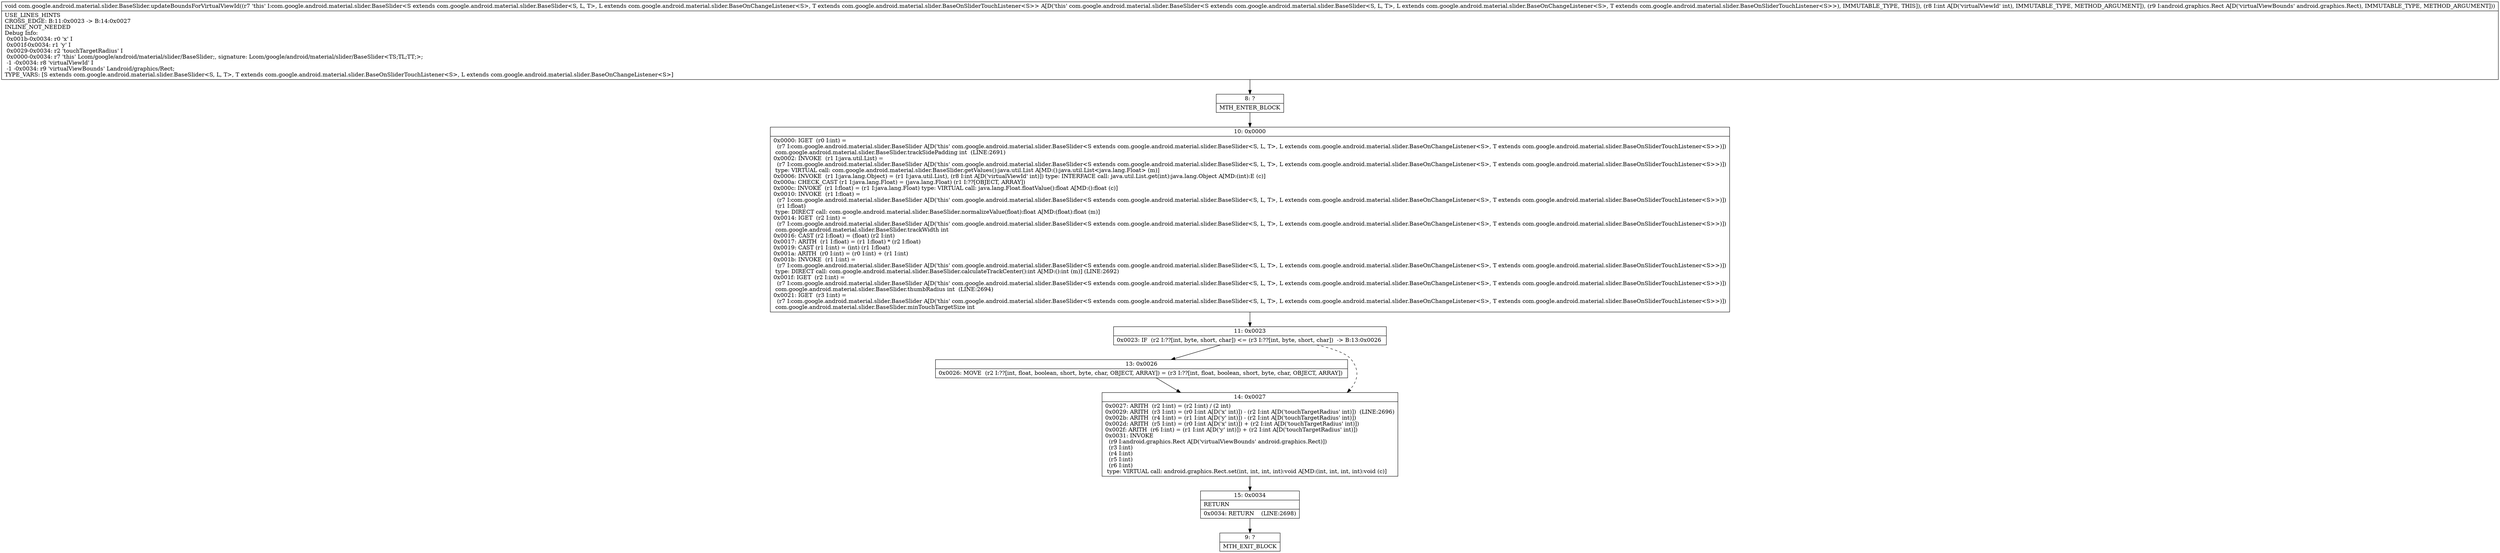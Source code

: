 digraph "CFG forcom.google.android.material.slider.BaseSlider.updateBoundsForVirtualViewId(ILandroid\/graphics\/Rect;)V" {
Node_8 [shape=record,label="{8\:\ ?|MTH_ENTER_BLOCK\l}"];
Node_10 [shape=record,label="{10\:\ 0x0000|0x0000: IGET  (r0 I:int) = \l  (r7 I:com.google.android.material.slider.BaseSlider A[D('this' com.google.android.material.slider.BaseSlider\<S extends com.google.android.material.slider.BaseSlider\<S, L, T\>, L extends com.google.android.material.slider.BaseOnChangeListener\<S\>, T extends com.google.android.material.slider.BaseOnSliderTouchListener\<S\>\>)])\l com.google.android.material.slider.BaseSlider.trackSidePadding int  (LINE:2691)\l0x0002: INVOKE  (r1 I:java.util.List) = \l  (r7 I:com.google.android.material.slider.BaseSlider A[D('this' com.google.android.material.slider.BaseSlider\<S extends com.google.android.material.slider.BaseSlider\<S, L, T\>, L extends com.google.android.material.slider.BaseOnChangeListener\<S\>, T extends com.google.android.material.slider.BaseOnSliderTouchListener\<S\>\>)])\l type: VIRTUAL call: com.google.android.material.slider.BaseSlider.getValues():java.util.List A[MD:():java.util.List\<java.lang.Float\> (m)]\l0x0006: INVOKE  (r1 I:java.lang.Object) = (r1 I:java.util.List), (r8 I:int A[D('virtualViewId' int)]) type: INTERFACE call: java.util.List.get(int):java.lang.Object A[MD:(int):E (c)]\l0x000a: CHECK_CAST (r1 I:java.lang.Float) = (java.lang.Float) (r1 I:??[OBJECT, ARRAY]) \l0x000c: INVOKE  (r1 I:float) = (r1 I:java.lang.Float) type: VIRTUAL call: java.lang.Float.floatValue():float A[MD:():float (c)]\l0x0010: INVOKE  (r1 I:float) = \l  (r7 I:com.google.android.material.slider.BaseSlider A[D('this' com.google.android.material.slider.BaseSlider\<S extends com.google.android.material.slider.BaseSlider\<S, L, T\>, L extends com.google.android.material.slider.BaseOnChangeListener\<S\>, T extends com.google.android.material.slider.BaseOnSliderTouchListener\<S\>\>)])\l  (r1 I:float)\l type: DIRECT call: com.google.android.material.slider.BaseSlider.normalizeValue(float):float A[MD:(float):float (m)]\l0x0014: IGET  (r2 I:int) = \l  (r7 I:com.google.android.material.slider.BaseSlider A[D('this' com.google.android.material.slider.BaseSlider\<S extends com.google.android.material.slider.BaseSlider\<S, L, T\>, L extends com.google.android.material.slider.BaseOnChangeListener\<S\>, T extends com.google.android.material.slider.BaseOnSliderTouchListener\<S\>\>)])\l com.google.android.material.slider.BaseSlider.trackWidth int \l0x0016: CAST (r2 I:float) = (float) (r2 I:int) \l0x0017: ARITH  (r1 I:float) = (r1 I:float) * (r2 I:float) \l0x0019: CAST (r1 I:int) = (int) (r1 I:float) \l0x001a: ARITH  (r0 I:int) = (r0 I:int) + (r1 I:int) \l0x001b: INVOKE  (r1 I:int) = \l  (r7 I:com.google.android.material.slider.BaseSlider A[D('this' com.google.android.material.slider.BaseSlider\<S extends com.google.android.material.slider.BaseSlider\<S, L, T\>, L extends com.google.android.material.slider.BaseOnChangeListener\<S\>, T extends com.google.android.material.slider.BaseOnSliderTouchListener\<S\>\>)])\l type: DIRECT call: com.google.android.material.slider.BaseSlider.calculateTrackCenter():int A[MD:():int (m)] (LINE:2692)\l0x001f: IGET  (r2 I:int) = \l  (r7 I:com.google.android.material.slider.BaseSlider A[D('this' com.google.android.material.slider.BaseSlider\<S extends com.google.android.material.slider.BaseSlider\<S, L, T\>, L extends com.google.android.material.slider.BaseOnChangeListener\<S\>, T extends com.google.android.material.slider.BaseOnSliderTouchListener\<S\>\>)])\l com.google.android.material.slider.BaseSlider.thumbRadius int  (LINE:2694)\l0x0021: IGET  (r3 I:int) = \l  (r7 I:com.google.android.material.slider.BaseSlider A[D('this' com.google.android.material.slider.BaseSlider\<S extends com.google.android.material.slider.BaseSlider\<S, L, T\>, L extends com.google.android.material.slider.BaseOnChangeListener\<S\>, T extends com.google.android.material.slider.BaseOnSliderTouchListener\<S\>\>)])\l com.google.android.material.slider.BaseSlider.minTouchTargetSize int \l}"];
Node_11 [shape=record,label="{11\:\ 0x0023|0x0023: IF  (r2 I:??[int, byte, short, char]) \<= (r3 I:??[int, byte, short, char])  \-\> B:13:0x0026 \l}"];
Node_13 [shape=record,label="{13\:\ 0x0026|0x0026: MOVE  (r2 I:??[int, float, boolean, short, byte, char, OBJECT, ARRAY]) = (r3 I:??[int, float, boolean, short, byte, char, OBJECT, ARRAY]) \l}"];
Node_14 [shape=record,label="{14\:\ 0x0027|0x0027: ARITH  (r2 I:int) = (r2 I:int) \/ (2 int) \l0x0029: ARITH  (r3 I:int) = (r0 I:int A[D('x' int)]) \- (r2 I:int A[D('touchTargetRadius' int)])  (LINE:2696)\l0x002b: ARITH  (r4 I:int) = (r1 I:int A[D('y' int)]) \- (r2 I:int A[D('touchTargetRadius' int)]) \l0x002d: ARITH  (r5 I:int) = (r0 I:int A[D('x' int)]) + (r2 I:int A[D('touchTargetRadius' int)]) \l0x002f: ARITH  (r6 I:int) = (r1 I:int A[D('y' int)]) + (r2 I:int A[D('touchTargetRadius' int)]) \l0x0031: INVOKE  \l  (r9 I:android.graphics.Rect A[D('virtualViewBounds' android.graphics.Rect)])\l  (r3 I:int)\l  (r4 I:int)\l  (r5 I:int)\l  (r6 I:int)\l type: VIRTUAL call: android.graphics.Rect.set(int, int, int, int):void A[MD:(int, int, int, int):void (c)]\l}"];
Node_15 [shape=record,label="{15\:\ 0x0034|RETURN\l|0x0034: RETURN    (LINE:2698)\l}"];
Node_9 [shape=record,label="{9\:\ ?|MTH_EXIT_BLOCK\l}"];
MethodNode[shape=record,label="{void com.google.android.material.slider.BaseSlider.updateBoundsForVirtualViewId((r7 'this' I:com.google.android.material.slider.BaseSlider\<S extends com.google.android.material.slider.BaseSlider\<S, L, T\>, L extends com.google.android.material.slider.BaseOnChangeListener\<S\>, T extends com.google.android.material.slider.BaseOnSliderTouchListener\<S\>\> A[D('this' com.google.android.material.slider.BaseSlider\<S extends com.google.android.material.slider.BaseSlider\<S, L, T\>, L extends com.google.android.material.slider.BaseOnChangeListener\<S\>, T extends com.google.android.material.slider.BaseOnSliderTouchListener\<S\>\>), IMMUTABLE_TYPE, THIS]), (r8 I:int A[D('virtualViewId' int), IMMUTABLE_TYPE, METHOD_ARGUMENT]), (r9 I:android.graphics.Rect A[D('virtualViewBounds' android.graphics.Rect), IMMUTABLE_TYPE, METHOD_ARGUMENT]))  | USE_LINES_HINTS\lCROSS_EDGE: B:11:0x0023 \-\> B:14:0x0027\lINLINE_NOT_NEEDED\lDebug Info:\l  0x001b\-0x0034: r0 'x' I\l  0x001f\-0x0034: r1 'y' I\l  0x0029\-0x0034: r2 'touchTargetRadius' I\l  0x0000\-0x0034: r7 'this' Lcom\/google\/android\/material\/slider\/BaseSlider;, signature: Lcom\/google\/android\/material\/slider\/BaseSlider\<TS;TL;TT;\>;\l  \-1 \-0x0034: r8 'virtualViewId' I\l  \-1 \-0x0034: r9 'virtualViewBounds' Landroid\/graphics\/Rect;\lTYPE_VARS: [S extends com.google.android.material.slider.BaseSlider\<S, L, T\>, T extends com.google.android.material.slider.BaseOnSliderTouchListener\<S\>, L extends com.google.android.material.slider.BaseOnChangeListener\<S\>]\l}"];
MethodNode -> Node_8;Node_8 -> Node_10;
Node_10 -> Node_11;
Node_11 -> Node_13;
Node_11 -> Node_14[style=dashed];
Node_13 -> Node_14;
Node_14 -> Node_15;
Node_15 -> Node_9;
}

